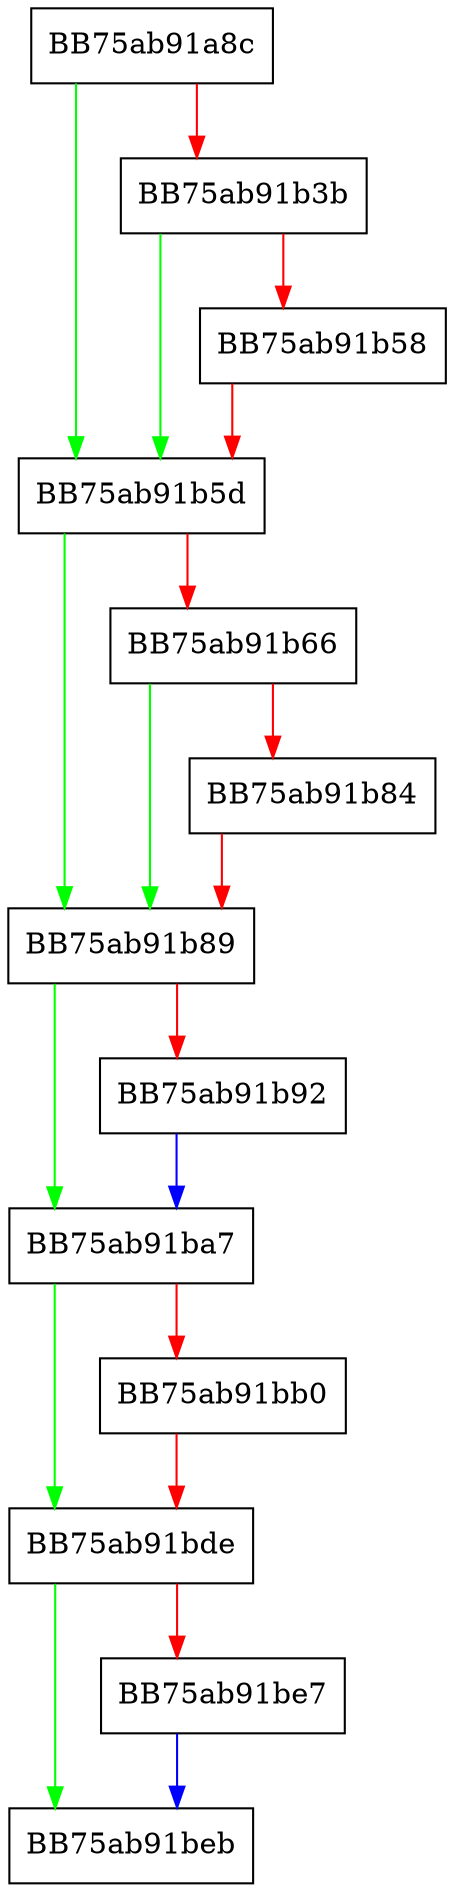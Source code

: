 digraph ProcessSubmission {
  node [shape="box"];
  graph [splines=ortho];
  BB75ab91a8c -> BB75ab91b5d [color="green"];
  BB75ab91a8c -> BB75ab91b3b [color="red"];
  BB75ab91b3b -> BB75ab91b5d [color="green"];
  BB75ab91b3b -> BB75ab91b58 [color="red"];
  BB75ab91b58 -> BB75ab91b5d [color="red"];
  BB75ab91b5d -> BB75ab91b89 [color="green"];
  BB75ab91b5d -> BB75ab91b66 [color="red"];
  BB75ab91b66 -> BB75ab91b89 [color="green"];
  BB75ab91b66 -> BB75ab91b84 [color="red"];
  BB75ab91b84 -> BB75ab91b89 [color="red"];
  BB75ab91b89 -> BB75ab91ba7 [color="green"];
  BB75ab91b89 -> BB75ab91b92 [color="red"];
  BB75ab91b92 -> BB75ab91ba7 [color="blue"];
  BB75ab91ba7 -> BB75ab91bde [color="green"];
  BB75ab91ba7 -> BB75ab91bb0 [color="red"];
  BB75ab91bb0 -> BB75ab91bde [color="red"];
  BB75ab91bde -> BB75ab91beb [color="green"];
  BB75ab91bde -> BB75ab91be7 [color="red"];
  BB75ab91be7 -> BB75ab91beb [color="blue"];
}